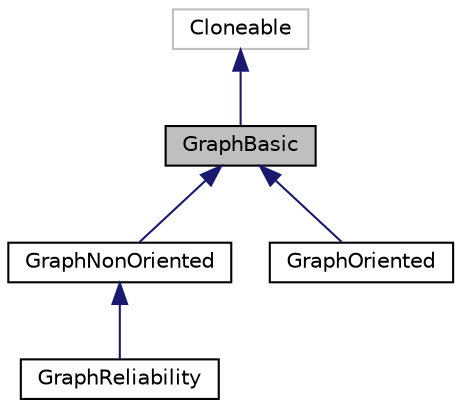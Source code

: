 digraph "GraphBasic"
{
 // INTERACTIVE_SVG=YES
  bgcolor="transparent";
  edge [fontname="Helvetica",fontsize="10",labelfontname="Helvetica",labelfontsize="10"];
  node [fontname="Helvetica",fontsize="10",shape=record];
  Node0 [label="GraphBasic",height=0.2,width=0.4,color="black", fillcolor="grey75", style="filled", fontcolor="black"];
  Node1 -> Node0 [dir="back",color="midnightblue",fontsize="10",style="solid",fontname="Helvetica"];
  Node1 [label="Cloneable",height=0.2,width=0.4,color="grey75"];
  Node0 -> Node2 [dir="back",color="midnightblue",fontsize="10",style="solid",fontname="Helvetica"];
  Node2 [label="GraphNonOriented",height=0.2,width=0.4,color="black",URL="$d9/d13/classtempNetworks_1_1GraphNonOriented.html"];
  Node2 -> Node3 [dir="back",color="midnightblue",fontsize="10",style="solid",fontname="Helvetica"];
  Node3 [label="GraphReliability",height=0.2,width=0.4,color="black",URL="$d5/d7c/classtempNetworks_1_1GraphReliability.html",tooltip="This class implements a stochastic non-oriented weighted graph (a network). "];
  Node0 -> Node4 [dir="back",color="midnightblue",fontsize="10",style="solid",fontname="Helvetica"];
  Node4 [label="GraphOriented",height=0.2,width=0.4,color="black",URL="$d4/d24/classtempNetworks_1_1GraphOriented.html"];
}
